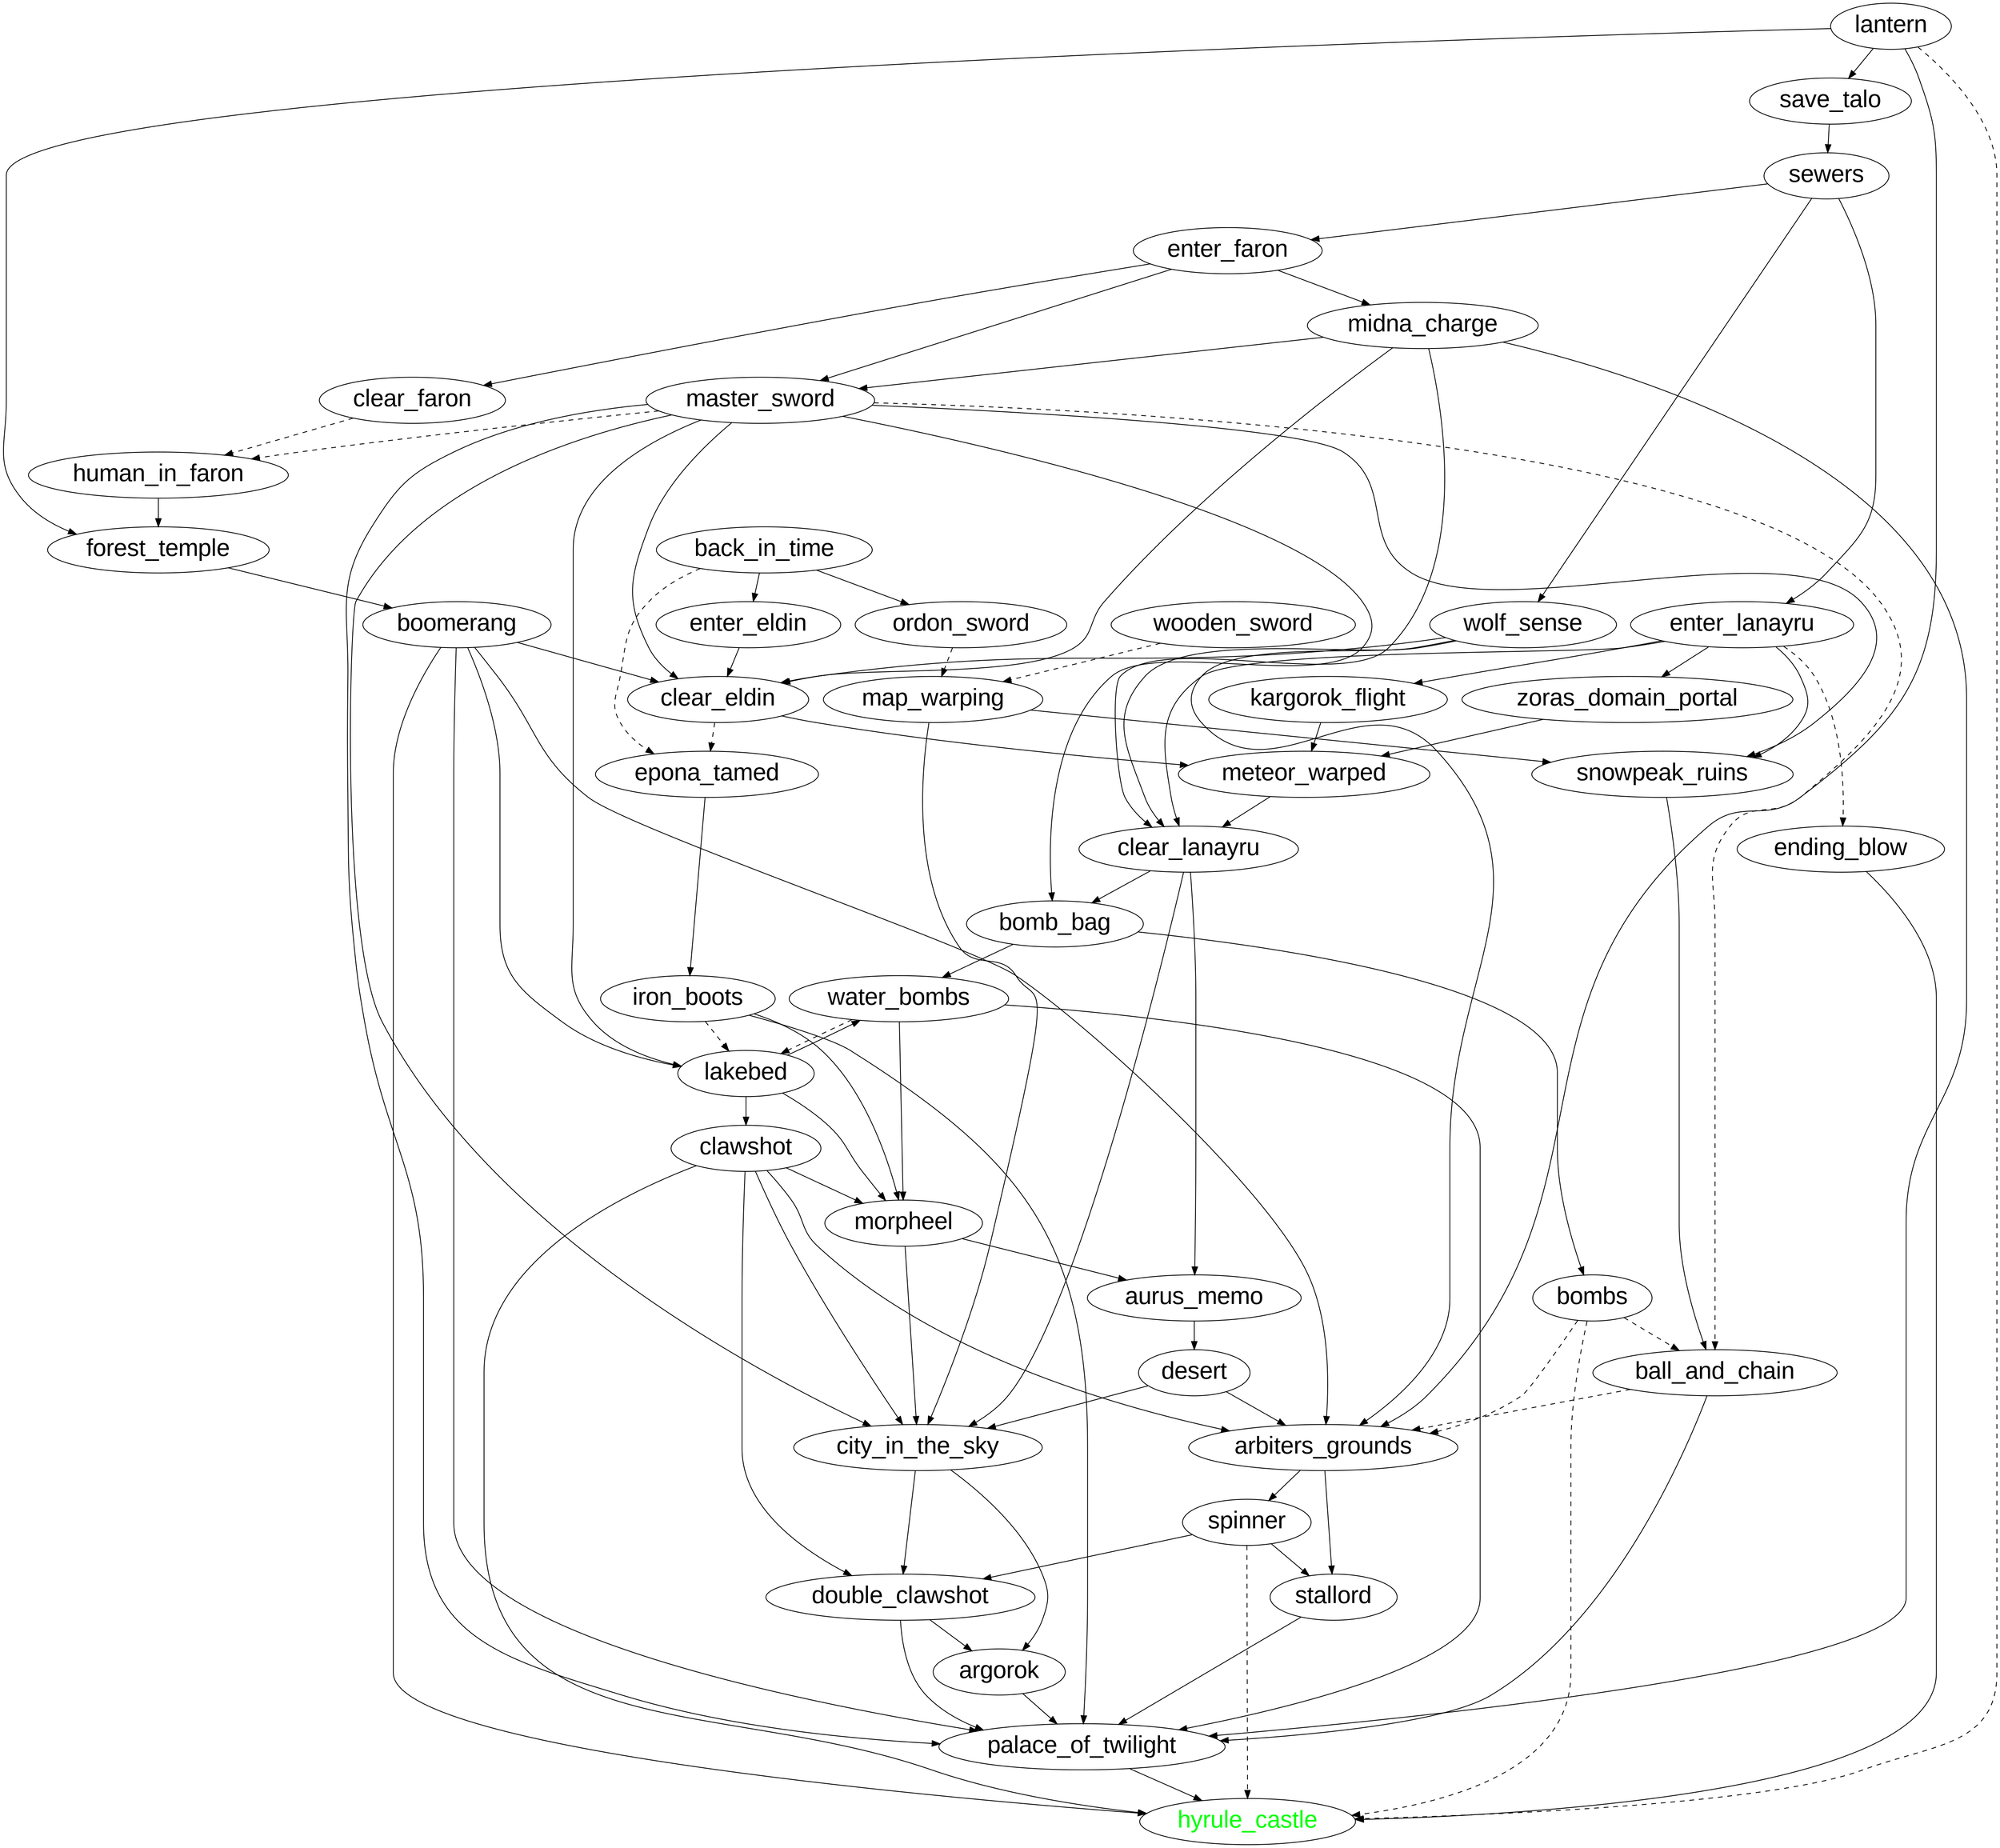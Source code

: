 digraph GC_ANY {
    node [fontsize = "30pt"];
    node [fontname = "Arial"];

    hyrule_castle [fontcolor=green]

    ending_blow -> hyrule_castle
    palace_of_twilight -> hyrule_castle
    clawshot -> hyrule_castle
    boomerang -> hyrule_castle
    spinner -> hyrule_castle [style="dashed"]
    bombs -> hyrule_castle [style="dashed"]
    lantern -> hyrule_castle [style="dashed"]

    stallord -> palace_of_twilight
    argorok -> palace_of_twilight
    master_sword -> palace_of_twilight
    double_clawshot -> palace_of_twilight
    ball_and_chain -> palace_of_twilight
    iron_boots -> palace_of_twilight
    midna_charge -> palace_of_twilight
    boomerang -> palace_of_twilight
    water_bombs -> palace_of_twilight

    city_in_the_sky -> argorok
    double_clawshot -> argorok
    spinner -> double_clawshot
    clawshot -> double_clawshot
    city_in_the_sky -> double_clawshot
    clawshot -> city_in_the_sky
    morpheel -> city_in_the_sky
    clear_lanayru -> city_in_the_sky
    master_sword -> city_in_the_sky
    desert -> city_in_the_sky
    map_warping -> city_in_the_sky

    arbiters_grounds -> stallord
    spinner -> stallord
    arbiters_grounds -> spinner
    ball_and_chain -> arbiters_grounds [style="dashed"]
    bombs -> arbiters_grounds [style="dashed"]
    boomerang -> arbiters_grounds
    clawshot -> arbiters_grounds
    lantern -> arbiters_grounds
    wolf_sense -> arbiters_grounds
    desert -> arbiters_grounds
    aurus_memo -> desert

    snowpeak_ruins -> ball_and_chain
    master_sword -> ball_and_chain [style="dashed"]
    bombs -> ball_and_chain [style="dashed"]
    master_sword -> snowpeak_ruins
    map_warping -> snowpeak_ruins
    enter_lanayru -> snowpeak_ruins

    morpheel -> aurus_memo
    clear_lanayru -> aurus_memo

    iron_boots -> morpheel
    water_bombs -> morpheel
    clawshot -> morpheel
    lakebed -> morpheel
    lakebed -> clawshot
    lakebed -> water_bombs
    master_sword -> lakebed
    boomerang -> lakebed
    iron_boots -> lakebed [style="dashed"]
    water_bombs -> lakebed [style="dashed"]

    bomb_bag -> bombs
    bomb_bag -> water_bombs
    clear_lanayru -> bomb_bag
    master_sword -> bomb_bag

    enter_lanayru -> ending_blow [style="dashed"]
    wolf_sense -> clear_lanayru
    midna_charge -> clear_lanayru
    meteor_warped -> clear_lanayru
    enter_lanayru -> clear_lanayru
    enter_lanayru -> zoras_domain_portal
    enter_lanayru -> kargorok_flight
    sewers -> enter_lanayru

    zoras_domain_portal -> meteor_warped
    kargorok_flight -> meteor_warped
    clear_eldin -> meteor_warped

    clear_eldin -> epona_tamed [style="dashed"]
    enter_eldin -> clear_eldin
    master_sword -> clear_eldin
    boomerang -> clear_eldin
    wolf_sense -> clear_eldin
    midna_charge -> clear_eldin

    back_in_time -> enter_eldin

    forest_temple -> boomerang

    lantern -> forest_temple
    human_in_faron -> forest_temple

    clear_faron -> human_in_faron [style="dashed"]
    master_sword -> human_in_faron [style="dashed"]

    enter_faron -> clear_faron

    midna_charge -> master_sword
    enter_faron -> master_sword
    enter_faron -> midna_charge

    sewers -> enter_faron
    sewers -> wolf_sense

    epona_tamed -> iron_boots

    save_talo -> sewers

    lantern -> save_talo

    ordon_sword -> map_warping [style="dashed"]
    wooden_sword -> map_warping [style="dashed"]

    back_in_time -> ordon_sword
    back_in_time -> epona_tamed [style="dashed"]
}
